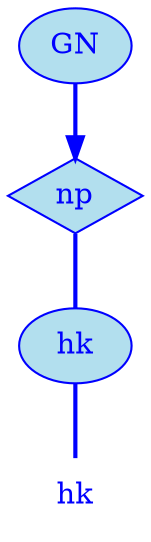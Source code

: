 digraph g {
	node [label="\N"];
	graph [bb="0,0,54,252"];
	"mc1s1_t1#token84" [label=hk, shape=plaintext, fillcolor=lightblue2, fontcolor=blue, pos="27,18", width="0.75", height="0.50"];
	"mc1s1_W1#wordmc1s1_t1#token" [label=hk, shape=ellipse, fillcolor=lightblue2, fontcolor=blue, color=blue, style=filled, pos="27,90", width="0.75", height="0.50"];
	"mc1s1_P13#pos" [label=np, shape=diamond, fillcolor=lightblue2, fontcolor=blue, color=blue, style=filled, pos="27,162", width="0.75", height="0.50"];
	"mc1s1_chk0#chunk" [label=GN, fillcolor=lightblue2, fontcolor=blue, color=blue, style=filled, arrowhead=doubleoctagon, pos="27,234", width="0.75", height="0.50"];
	"mc1s1_W1#wordmc1s1_t1#token" -> "mc1s1_t1#token84" [arrowhead=none, color=blue, fontcolor=blue, style=bold, minlen=1, pos="27,72 27,61 27,47 27,36"];
	"mc1s1_P13#pos" -> "mc1s1_W1#wordmc1s1_t1#token" [arrowhead=none, color=blue, fontcolor=blue, style=bold, minlen=1, pos="27,144 27,133 27,119 27,108"];
	"mc1s1_chk0#chunk" -> "mc1s1_P13#pos" [color=blue, fontcolor=blue, style=bold, minlen=1, shape=normal, pos="e,27,180 27,216 27,208 27,199 27,190"];
}
